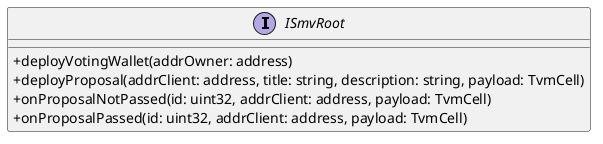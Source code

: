@startuml
skinparam WrapWidth 600
skinparam classAttributeIconSize 0
' hide circle
skinparam linetype ortho
skinparam linetype polyline
top to bottom direction
left to right direction
skinparam componentStyle uml2

interface ISmvRoot {
    +deployVotingWallet(addrOwner: address)
    +deployProposal(addrClient: address, title: string, description: string, payload: TvmCell)
    +onProposalNotPassed(id: uint32, addrClient: address, payload: TvmCell)
    +onProposalPassed(id: uint32, addrClient: address, payload: TvmCell)
}

@enduml
